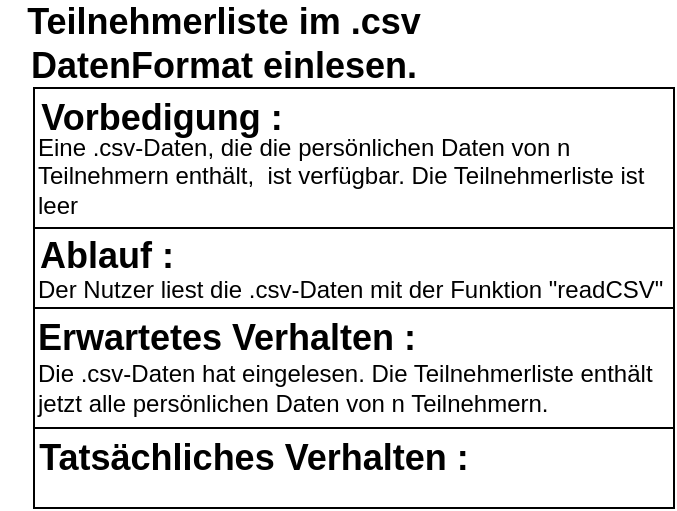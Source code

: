 <mxfile version="21.2.2" type="device">
  <diagram name="Page-1" id="TYmmPNF2BLm5hJys9Faa">
    <mxGraphModel dx="1178" dy="593" grid="1" gridSize="10" guides="1" tooltips="1" connect="1" arrows="1" fold="1" page="1" pageScale="1" pageWidth="850" pageHeight="1100" math="0" shadow="0">
      <root>
        <mxCell id="0" />
        <mxCell id="1" parent="0" />
        <mxCell id="C8bRKrwIwBfJNR0NoLEV-5" value="" style="rounded=0;whiteSpace=wrap;html=1;" vertex="1" parent="1">
          <mxGeometry x="40" y="60" width="320" height="70" as="geometry" />
        </mxCell>
        <mxCell id="C8bRKrwIwBfJNR0NoLEV-7" value="&lt;font style=&quot;font-size: 18px;&quot;&gt;&lt;b&gt;Vorbedigung :&lt;/b&gt;&lt;/font&gt;" style="text;html=1;strokeColor=none;fillColor=none;align=center;verticalAlign=middle;whiteSpace=wrap;rounded=0;" vertex="1" parent="1">
          <mxGeometry x="34" y="60" width="140" height="30" as="geometry" />
        </mxCell>
        <mxCell id="C8bRKrwIwBfJNR0NoLEV-9" value="&lt;div align=&quot;left&quot;&gt;Eine .csv-Daten, die die persönlichen Daten von n Teilnehmern enthält,&amp;nbsp; ist verfügbar. Die Teilnehmerliste ist leer&lt;br&gt;&lt;/div&gt;" style="text;html=1;strokeColor=none;fillColor=none;align=left;verticalAlign=middle;whiteSpace=wrap;rounded=0;" vertex="1" parent="1">
          <mxGeometry x="40" y="84" width="319" height="40" as="geometry" />
        </mxCell>
        <mxCell id="C8bRKrwIwBfJNR0NoLEV-10" value="" style="rounded=0;whiteSpace=wrap;html=1;" vertex="1" parent="1">
          <mxGeometry x="40" y="130" width="320" height="40" as="geometry" />
        </mxCell>
        <mxCell id="C8bRKrwIwBfJNR0NoLEV-11" value="&lt;font style=&quot;font-size: 18px;&quot;&gt;&lt;b&gt;Ablauf :&lt;br&gt;&lt;/b&gt;&lt;/font&gt;" style="text;html=1;strokeColor=none;fillColor=none;align=center;verticalAlign=middle;whiteSpace=wrap;rounded=0;" vertex="1" parent="1">
          <mxGeometry x="23" y="129" width="107" height="30" as="geometry" />
        </mxCell>
        <mxCell id="C8bRKrwIwBfJNR0NoLEV-12" value="&lt;div&gt;Der Nutzer liest die .csv-Daten mit der Funktion &quot;readCSV&quot;&lt;/div&gt;" style="text;html=1;strokeColor=none;fillColor=none;align=left;verticalAlign=middle;whiteSpace=wrap;rounded=0;" vertex="1" parent="1">
          <mxGeometry x="40" y="141" width="319" height="40" as="geometry" />
        </mxCell>
        <mxCell id="C8bRKrwIwBfJNR0NoLEV-13" value="&lt;font style=&quot;font-size: 18px;&quot;&gt;&lt;b&gt;Teilnehmerliste im .csv DatenFormat einlesen.&lt;br&gt;&lt;/b&gt;&lt;/font&gt;" style="text;html=1;strokeColor=none;fillColor=none;align=center;verticalAlign=middle;whiteSpace=wrap;rounded=0;" vertex="1" parent="1">
          <mxGeometry x="25" y="23" width="220" height="30" as="geometry" />
        </mxCell>
        <mxCell id="C8bRKrwIwBfJNR0NoLEV-15" value="" style="rounded=0;whiteSpace=wrap;html=1;" vertex="1" parent="1">
          <mxGeometry x="40" y="170" width="320" height="60" as="geometry" />
        </mxCell>
        <mxCell id="C8bRKrwIwBfJNR0NoLEV-16" value="&lt;div&gt;Die .csv-Daten hat eingelesen. Die Teilnehmerliste enthält&lt;/div&gt;&lt;div&gt;jetzt alle persönlichen Daten von n Teilnehmern.&lt;br&gt;&lt;/div&gt;" style="text;html=1;strokeColor=none;fillColor=none;align=left;verticalAlign=middle;whiteSpace=wrap;rounded=0;" vertex="1" parent="1">
          <mxGeometry x="40" y="190" width="319" height="40" as="geometry" />
        </mxCell>
        <mxCell id="C8bRKrwIwBfJNR0NoLEV-17" value="&lt;font style=&quot;font-size: 18px;&quot;&gt;&lt;b&gt;Erwartetes Verhalten :&lt;br&gt;&lt;/b&gt;&lt;/font&gt;" style="text;html=1;strokeColor=none;fillColor=none;align=center;verticalAlign=middle;whiteSpace=wrap;rounded=0;" vertex="1" parent="1">
          <mxGeometry x="33" y="170" width="207" height="30" as="geometry" />
        </mxCell>
        <mxCell id="C8bRKrwIwBfJNR0NoLEV-18" value="" style="rounded=0;whiteSpace=wrap;html=1;" vertex="1" parent="1">
          <mxGeometry x="40" y="230" width="320" height="40" as="geometry" />
        </mxCell>
        <mxCell id="C8bRKrwIwBfJNR0NoLEV-20" value="&lt;font style=&quot;font-size: 18px;&quot;&gt;&lt;b&gt;Tatsächliches Verhalten :&lt;br&gt;&lt;/b&gt;&lt;/font&gt;" style="text;html=1;strokeColor=none;fillColor=none;align=center;verticalAlign=middle;whiteSpace=wrap;rounded=0;" vertex="1" parent="1">
          <mxGeometry x="31" y="230" width="238" height="30" as="geometry" />
        </mxCell>
      </root>
    </mxGraphModel>
  </diagram>
</mxfile>
